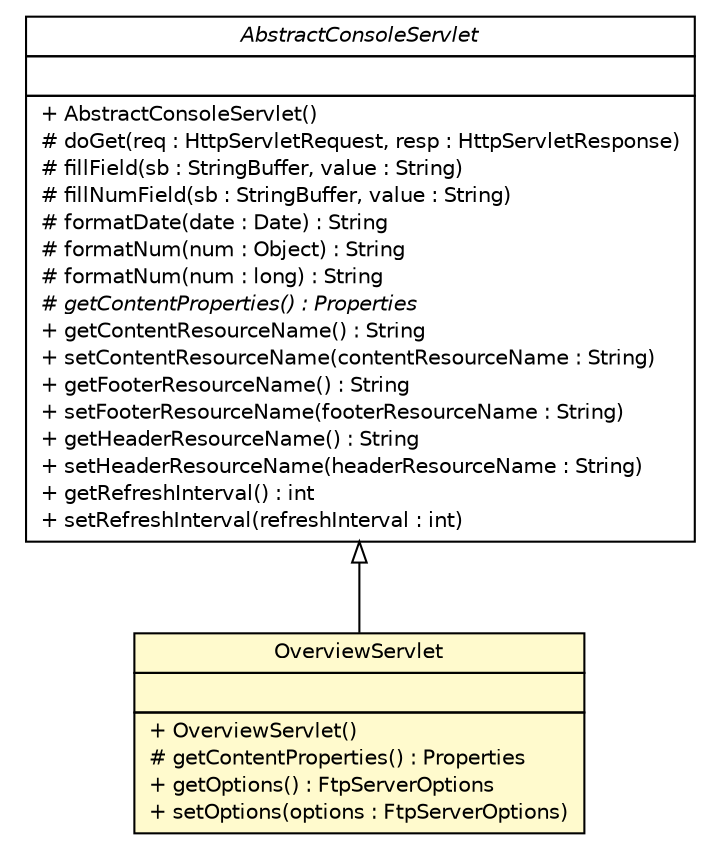 #!/usr/local/bin/dot
#
# Class diagram 
# Generated by UMLGraph version 5.1 (http://www.umlgraph.org/)
#

digraph G {
	edge [fontname="Helvetica",fontsize=10,labelfontname="Helvetica",labelfontsize=10];
	node [fontname="Helvetica",fontsize=10,shape=plaintext];
	nodesep=0.25;
	ranksep=0.5;
	// com.apporiented.hermesftp.console.AbstractConsoleServlet
	c7762 [label=<<table title="com.apporiented.hermesftp.console.AbstractConsoleServlet" border="0" cellborder="1" cellspacing="0" cellpadding="2" port="p" href="./AbstractConsoleServlet.html">
		<tr><td><table border="0" cellspacing="0" cellpadding="1">
<tr><td align="center" balign="center"><font face="Helvetica-Oblique"> AbstractConsoleServlet </font></td></tr>
		</table></td></tr>
		<tr><td><table border="0" cellspacing="0" cellpadding="1">
<tr><td align="left" balign="left">  </td></tr>
		</table></td></tr>
		<tr><td><table border="0" cellspacing="0" cellpadding="1">
<tr><td align="left" balign="left"> + AbstractConsoleServlet() </td></tr>
<tr><td align="left" balign="left"> # doGet(req : HttpServletRequest, resp : HttpServletResponse) </td></tr>
<tr><td align="left" balign="left"> # fillField(sb : StringBuffer, value : String) </td></tr>
<tr><td align="left" balign="left"> # fillNumField(sb : StringBuffer, value : String) </td></tr>
<tr><td align="left" balign="left"> # formatDate(date : Date) : String </td></tr>
<tr><td align="left" balign="left"> # formatNum(num : Object) : String </td></tr>
<tr><td align="left" balign="left"> # formatNum(num : long) : String </td></tr>
<tr><td align="left" balign="left"><font face="Helvetica-Oblique" point-size="10.0"> # getContentProperties() : Properties </font></td></tr>
<tr><td align="left" balign="left"> + getContentResourceName() : String </td></tr>
<tr><td align="left" balign="left"> + setContentResourceName(contentResourceName : String) </td></tr>
<tr><td align="left" balign="left"> + getFooterResourceName() : String </td></tr>
<tr><td align="left" balign="left"> + setFooterResourceName(footerResourceName : String) </td></tr>
<tr><td align="left" balign="left"> + getHeaderResourceName() : String </td></tr>
<tr><td align="left" balign="left"> + setHeaderResourceName(headerResourceName : String) </td></tr>
<tr><td align="left" balign="left"> + getRefreshInterval() : int </td></tr>
<tr><td align="left" balign="left"> + setRefreshInterval(refreshInterval : int) </td></tr>
		</table></td></tr>
		</table>>, fontname="Helvetica", fontcolor="black", fontsize=10.0];
	// com.apporiented.hermesftp.console.OverviewServlet
	c7764 [label=<<table title="com.apporiented.hermesftp.console.OverviewServlet" border="0" cellborder="1" cellspacing="0" cellpadding="2" port="p" bgcolor="lemonChiffon" href="./OverviewServlet.html">
		<tr><td><table border="0" cellspacing="0" cellpadding="1">
<tr><td align="center" balign="center"> OverviewServlet </td></tr>
		</table></td></tr>
		<tr><td><table border="0" cellspacing="0" cellpadding="1">
<tr><td align="left" balign="left">  </td></tr>
		</table></td></tr>
		<tr><td><table border="0" cellspacing="0" cellpadding="1">
<tr><td align="left" balign="left"> + OverviewServlet() </td></tr>
<tr><td align="left" balign="left"> # getContentProperties() : Properties </td></tr>
<tr><td align="left" balign="left"> + getOptions() : FtpServerOptions </td></tr>
<tr><td align="left" balign="left"> + setOptions(options : FtpServerOptions) </td></tr>
		</table></td></tr>
		</table>>, fontname="Helvetica", fontcolor="black", fontsize=10.0];
	//com.apporiented.hermesftp.console.OverviewServlet extends com.apporiented.hermesftp.console.AbstractConsoleServlet
	c7762:p -> c7764:p [dir=back,arrowtail=empty];
}

